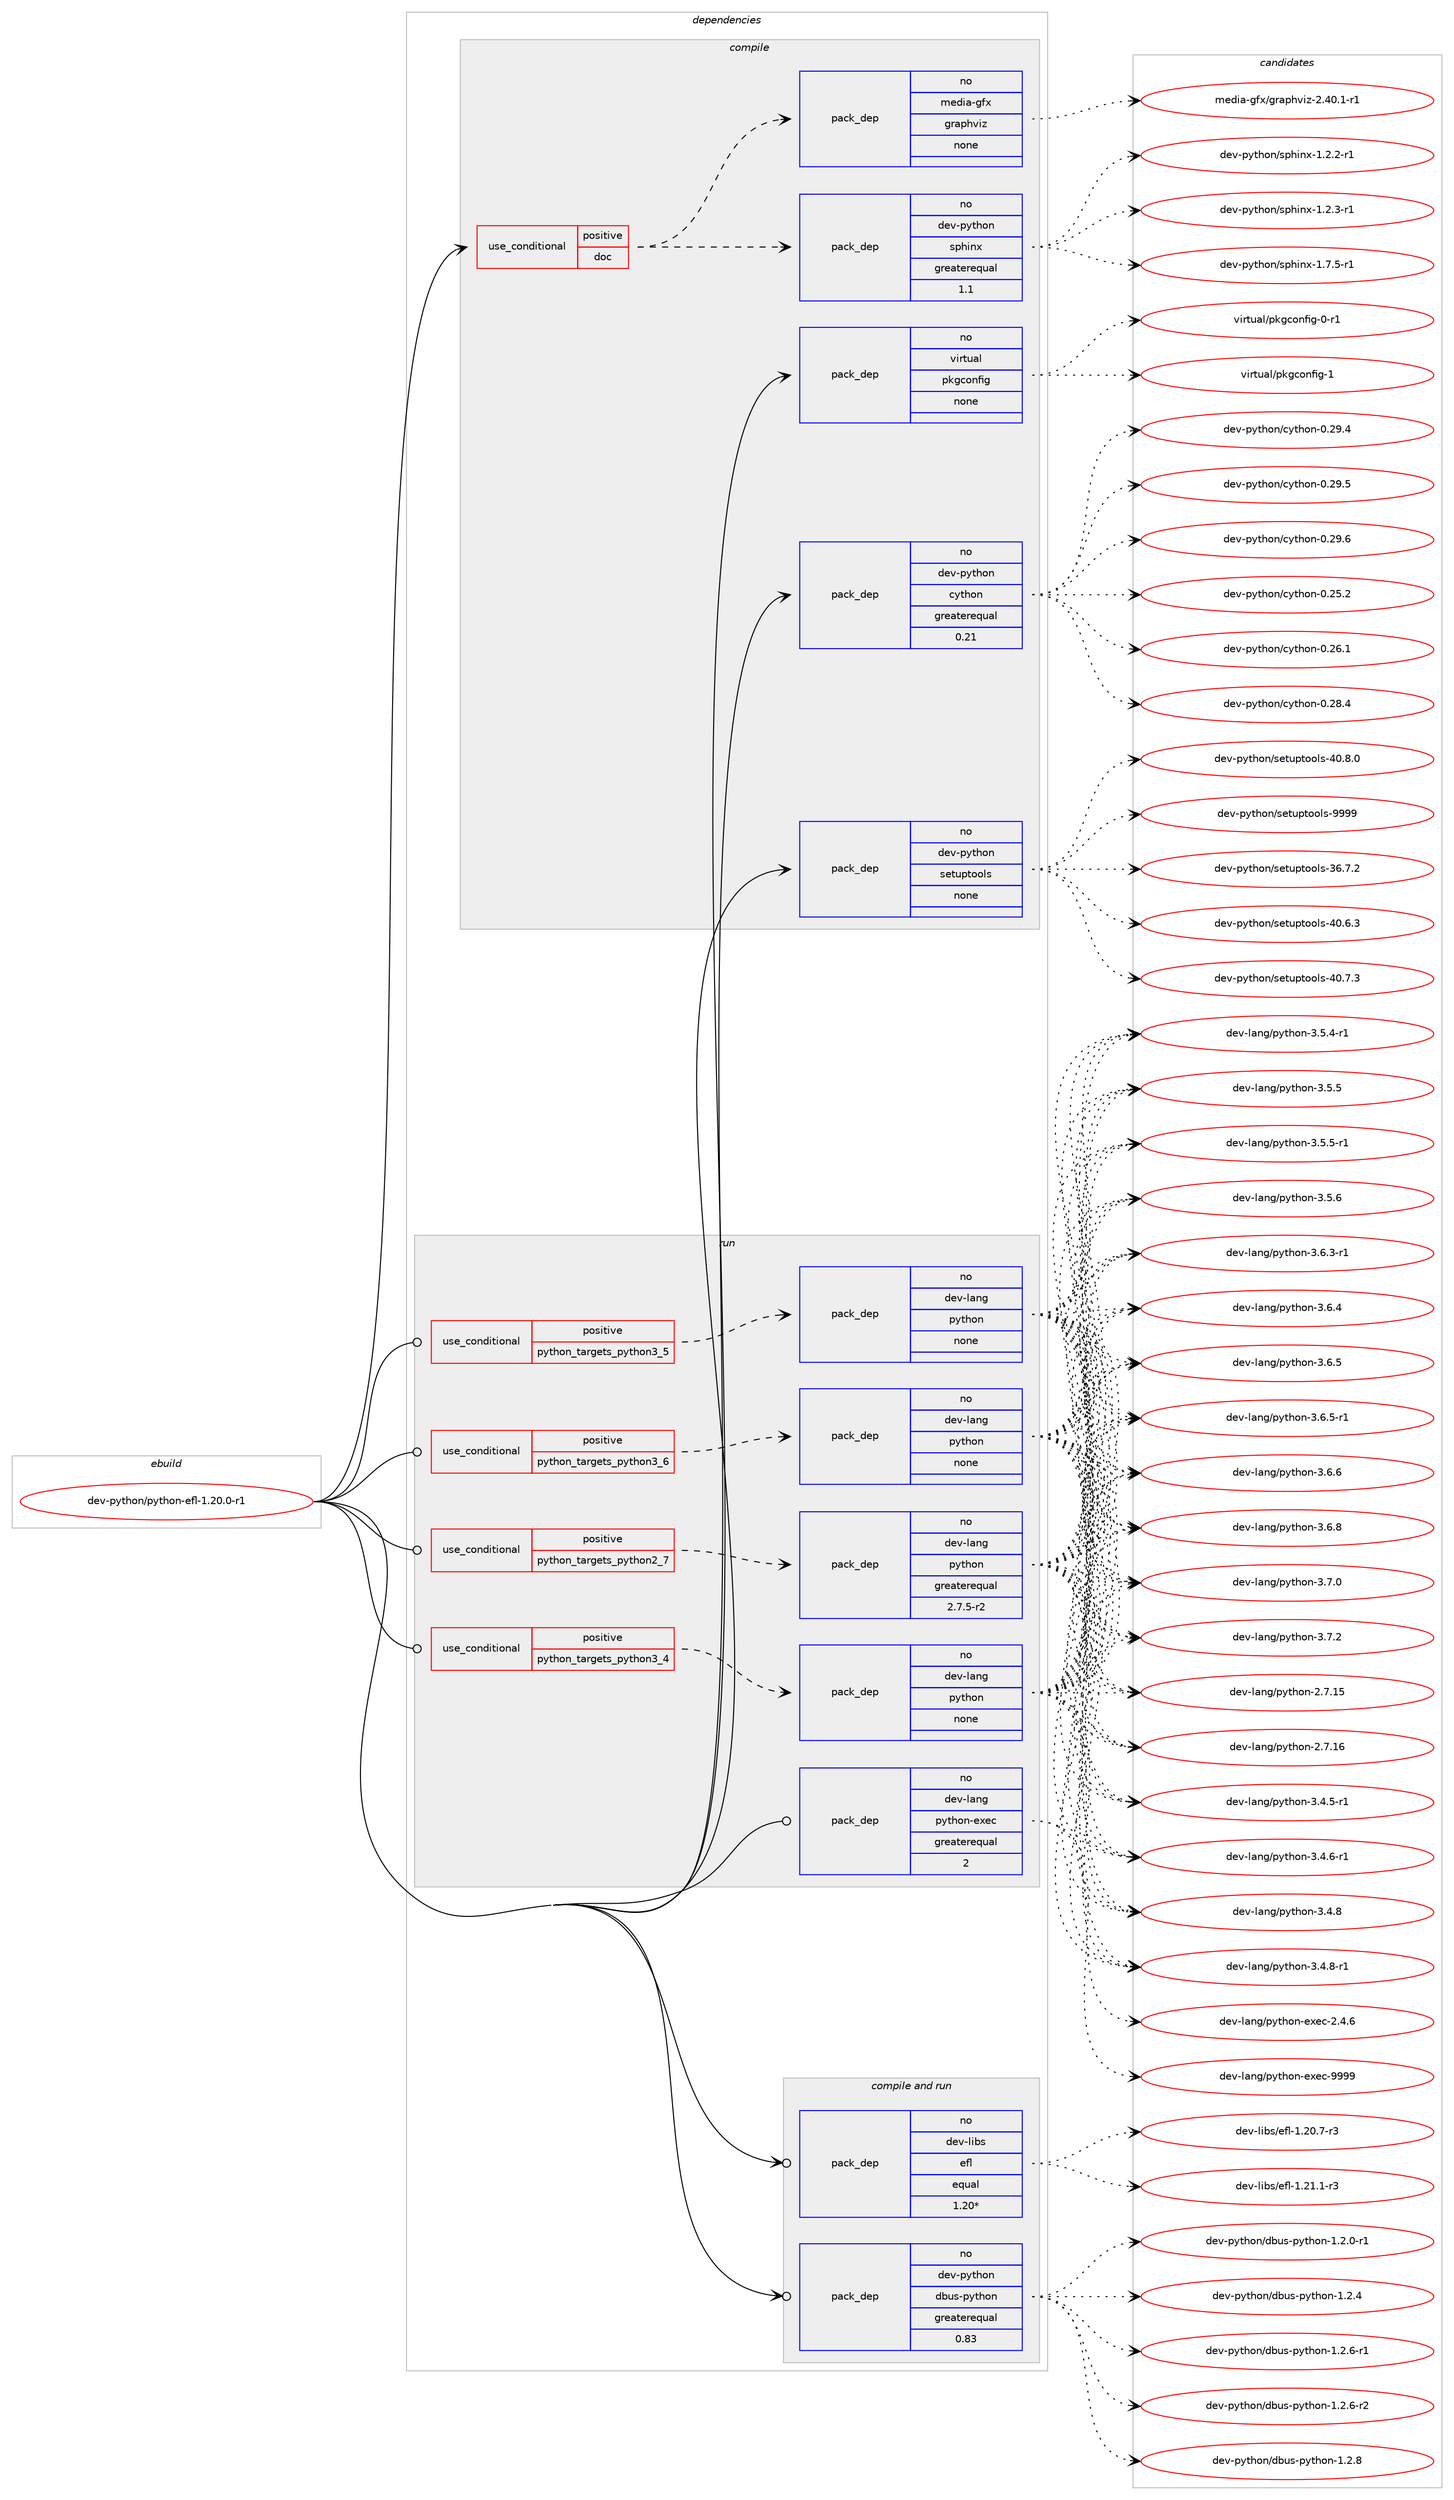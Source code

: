 digraph prolog {

# *************
# Graph options
# *************

newrank=true;
concentrate=true;
compound=true;
graph [rankdir=LR,fontname=Helvetica,fontsize=10,ranksep=1.5];#, ranksep=2.5, nodesep=0.2];
edge  [arrowhead=vee];
node  [fontname=Helvetica,fontsize=10];

# **********
# The ebuild
# **********

subgraph cluster_leftcol {
color=gray;
rank=same;
label=<<i>ebuild</i>>;
id [label="dev-python/python-efl-1.20.0-r1", color=red, width=4, href="../dev-python/python-efl-1.20.0-r1.svg"];
}

# ****************
# The dependencies
# ****************

subgraph cluster_midcol {
color=gray;
label=<<i>dependencies</i>>;
subgraph cluster_compile {
fillcolor="#eeeeee";
style=filled;
label=<<i>compile</i>>;
subgraph cond382594 {
dependency1434761 [label=<<TABLE BORDER="0" CELLBORDER="1" CELLSPACING="0" CELLPADDING="4"><TR><TD ROWSPAN="3" CELLPADDING="10">use_conditional</TD></TR><TR><TD>positive</TD></TR><TR><TD>doc</TD></TR></TABLE>>, shape=none, color=red];
subgraph pack1028814 {
dependency1434762 [label=<<TABLE BORDER="0" CELLBORDER="1" CELLSPACING="0" CELLPADDING="4" WIDTH="220"><TR><TD ROWSPAN="6" CELLPADDING="30">pack_dep</TD></TR><TR><TD WIDTH="110">no</TD></TR><TR><TD>dev-python</TD></TR><TR><TD>sphinx</TD></TR><TR><TD>greaterequal</TD></TR><TR><TD>1.1</TD></TR></TABLE>>, shape=none, color=blue];
}
dependency1434761:e -> dependency1434762:w [weight=20,style="dashed",arrowhead="vee"];
subgraph pack1028815 {
dependency1434763 [label=<<TABLE BORDER="0" CELLBORDER="1" CELLSPACING="0" CELLPADDING="4" WIDTH="220"><TR><TD ROWSPAN="6" CELLPADDING="30">pack_dep</TD></TR><TR><TD WIDTH="110">no</TD></TR><TR><TD>media-gfx</TD></TR><TR><TD>graphviz</TD></TR><TR><TD>none</TD></TR><TR><TD></TD></TR></TABLE>>, shape=none, color=blue];
}
dependency1434761:e -> dependency1434763:w [weight=20,style="dashed",arrowhead="vee"];
}
id:e -> dependency1434761:w [weight=20,style="solid",arrowhead="vee"];
subgraph pack1028816 {
dependency1434764 [label=<<TABLE BORDER="0" CELLBORDER="1" CELLSPACING="0" CELLPADDING="4" WIDTH="220"><TR><TD ROWSPAN="6" CELLPADDING="30">pack_dep</TD></TR><TR><TD WIDTH="110">no</TD></TR><TR><TD>dev-python</TD></TR><TR><TD>cython</TD></TR><TR><TD>greaterequal</TD></TR><TR><TD>0.21</TD></TR></TABLE>>, shape=none, color=blue];
}
id:e -> dependency1434764:w [weight=20,style="solid",arrowhead="vee"];
subgraph pack1028817 {
dependency1434765 [label=<<TABLE BORDER="0" CELLBORDER="1" CELLSPACING="0" CELLPADDING="4" WIDTH="220"><TR><TD ROWSPAN="6" CELLPADDING="30">pack_dep</TD></TR><TR><TD WIDTH="110">no</TD></TR><TR><TD>dev-python</TD></TR><TR><TD>setuptools</TD></TR><TR><TD>none</TD></TR><TR><TD></TD></TR></TABLE>>, shape=none, color=blue];
}
id:e -> dependency1434765:w [weight=20,style="solid",arrowhead="vee"];
subgraph pack1028818 {
dependency1434766 [label=<<TABLE BORDER="0" CELLBORDER="1" CELLSPACING="0" CELLPADDING="4" WIDTH="220"><TR><TD ROWSPAN="6" CELLPADDING="30">pack_dep</TD></TR><TR><TD WIDTH="110">no</TD></TR><TR><TD>virtual</TD></TR><TR><TD>pkgconfig</TD></TR><TR><TD>none</TD></TR><TR><TD></TD></TR></TABLE>>, shape=none, color=blue];
}
id:e -> dependency1434766:w [weight=20,style="solid",arrowhead="vee"];
}
subgraph cluster_compileandrun {
fillcolor="#eeeeee";
style=filled;
label=<<i>compile and run</i>>;
subgraph pack1028819 {
dependency1434767 [label=<<TABLE BORDER="0" CELLBORDER="1" CELLSPACING="0" CELLPADDING="4" WIDTH="220"><TR><TD ROWSPAN="6" CELLPADDING="30">pack_dep</TD></TR><TR><TD WIDTH="110">no</TD></TR><TR><TD>dev-libs</TD></TR><TR><TD>efl</TD></TR><TR><TD>equal</TD></TR><TR><TD>1.20*</TD></TR></TABLE>>, shape=none, color=blue];
}
id:e -> dependency1434767:w [weight=20,style="solid",arrowhead="odotvee"];
subgraph pack1028820 {
dependency1434768 [label=<<TABLE BORDER="0" CELLBORDER="1" CELLSPACING="0" CELLPADDING="4" WIDTH="220"><TR><TD ROWSPAN="6" CELLPADDING="30">pack_dep</TD></TR><TR><TD WIDTH="110">no</TD></TR><TR><TD>dev-python</TD></TR><TR><TD>dbus-python</TD></TR><TR><TD>greaterequal</TD></TR><TR><TD>0.83</TD></TR></TABLE>>, shape=none, color=blue];
}
id:e -> dependency1434768:w [weight=20,style="solid",arrowhead="odotvee"];
}
subgraph cluster_run {
fillcolor="#eeeeee";
style=filled;
label=<<i>run</i>>;
subgraph cond382595 {
dependency1434769 [label=<<TABLE BORDER="0" CELLBORDER="1" CELLSPACING="0" CELLPADDING="4"><TR><TD ROWSPAN="3" CELLPADDING="10">use_conditional</TD></TR><TR><TD>positive</TD></TR><TR><TD>python_targets_python2_7</TD></TR></TABLE>>, shape=none, color=red];
subgraph pack1028821 {
dependency1434770 [label=<<TABLE BORDER="0" CELLBORDER="1" CELLSPACING="0" CELLPADDING="4" WIDTH="220"><TR><TD ROWSPAN="6" CELLPADDING="30">pack_dep</TD></TR><TR><TD WIDTH="110">no</TD></TR><TR><TD>dev-lang</TD></TR><TR><TD>python</TD></TR><TR><TD>greaterequal</TD></TR><TR><TD>2.7.5-r2</TD></TR></TABLE>>, shape=none, color=blue];
}
dependency1434769:e -> dependency1434770:w [weight=20,style="dashed",arrowhead="vee"];
}
id:e -> dependency1434769:w [weight=20,style="solid",arrowhead="odot"];
subgraph cond382596 {
dependency1434771 [label=<<TABLE BORDER="0" CELLBORDER="1" CELLSPACING="0" CELLPADDING="4"><TR><TD ROWSPAN="3" CELLPADDING="10">use_conditional</TD></TR><TR><TD>positive</TD></TR><TR><TD>python_targets_python3_4</TD></TR></TABLE>>, shape=none, color=red];
subgraph pack1028822 {
dependency1434772 [label=<<TABLE BORDER="0" CELLBORDER="1" CELLSPACING="0" CELLPADDING="4" WIDTH="220"><TR><TD ROWSPAN="6" CELLPADDING="30">pack_dep</TD></TR><TR><TD WIDTH="110">no</TD></TR><TR><TD>dev-lang</TD></TR><TR><TD>python</TD></TR><TR><TD>none</TD></TR><TR><TD></TD></TR></TABLE>>, shape=none, color=blue];
}
dependency1434771:e -> dependency1434772:w [weight=20,style="dashed",arrowhead="vee"];
}
id:e -> dependency1434771:w [weight=20,style="solid",arrowhead="odot"];
subgraph cond382597 {
dependency1434773 [label=<<TABLE BORDER="0" CELLBORDER="1" CELLSPACING="0" CELLPADDING="4"><TR><TD ROWSPAN="3" CELLPADDING="10">use_conditional</TD></TR><TR><TD>positive</TD></TR><TR><TD>python_targets_python3_5</TD></TR></TABLE>>, shape=none, color=red];
subgraph pack1028823 {
dependency1434774 [label=<<TABLE BORDER="0" CELLBORDER="1" CELLSPACING="0" CELLPADDING="4" WIDTH="220"><TR><TD ROWSPAN="6" CELLPADDING="30">pack_dep</TD></TR><TR><TD WIDTH="110">no</TD></TR><TR><TD>dev-lang</TD></TR><TR><TD>python</TD></TR><TR><TD>none</TD></TR><TR><TD></TD></TR></TABLE>>, shape=none, color=blue];
}
dependency1434773:e -> dependency1434774:w [weight=20,style="dashed",arrowhead="vee"];
}
id:e -> dependency1434773:w [weight=20,style="solid",arrowhead="odot"];
subgraph cond382598 {
dependency1434775 [label=<<TABLE BORDER="0" CELLBORDER="1" CELLSPACING="0" CELLPADDING="4"><TR><TD ROWSPAN="3" CELLPADDING="10">use_conditional</TD></TR><TR><TD>positive</TD></TR><TR><TD>python_targets_python3_6</TD></TR></TABLE>>, shape=none, color=red];
subgraph pack1028824 {
dependency1434776 [label=<<TABLE BORDER="0" CELLBORDER="1" CELLSPACING="0" CELLPADDING="4" WIDTH="220"><TR><TD ROWSPAN="6" CELLPADDING="30">pack_dep</TD></TR><TR><TD WIDTH="110">no</TD></TR><TR><TD>dev-lang</TD></TR><TR><TD>python</TD></TR><TR><TD>none</TD></TR><TR><TD></TD></TR></TABLE>>, shape=none, color=blue];
}
dependency1434775:e -> dependency1434776:w [weight=20,style="dashed",arrowhead="vee"];
}
id:e -> dependency1434775:w [weight=20,style="solid",arrowhead="odot"];
subgraph pack1028825 {
dependency1434777 [label=<<TABLE BORDER="0" CELLBORDER="1" CELLSPACING="0" CELLPADDING="4" WIDTH="220"><TR><TD ROWSPAN="6" CELLPADDING="30">pack_dep</TD></TR><TR><TD WIDTH="110">no</TD></TR><TR><TD>dev-lang</TD></TR><TR><TD>python-exec</TD></TR><TR><TD>greaterequal</TD></TR><TR><TD>2</TD></TR></TABLE>>, shape=none, color=blue];
}
id:e -> dependency1434777:w [weight=20,style="solid",arrowhead="odot"];
}
}

# **************
# The candidates
# **************

subgraph cluster_choices {
rank=same;
color=gray;
label=<<i>candidates</i>>;

subgraph choice1028814 {
color=black;
nodesep=1;
choice10010111845112121116104111110471151121041051101204549465046504511449 [label="dev-python/sphinx-1.2.2-r1", color=red, width=4,href="../dev-python/sphinx-1.2.2-r1.svg"];
choice10010111845112121116104111110471151121041051101204549465046514511449 [label="dev-python/sphinx-1.2.3-r1", color=red, width=4,href="../dev-python/sphinx-1.2.3-r1.svg"];
choice10010111845112121116104111110471151121041051101204549465546534511449 [label="dev-python/sphinx-1.7.5-r1", color=red, width=4,href="../dev-python/sphinx-1.7.5-r1.svg"];
dependency1434762:e -> choice10010111845112121116104111110471151121041051101204549465046504511449:w [style=dotted,weight="100"];
dependency1434762:e -> choice10010111845112121116104111110471151121041051101204549465046514511449:w [style=dotted,weight="100"];
dependency1434762:e -> choice10010111845112121116104111110471151121041051101204549465546534511449:w [style=dotted,weight="100"];
}
subgraph choice1028815 {
color=black;
nodesep=1;
choice10910110010597451031021204710311497112104118105122455046524846494511449 [label="media-gfx/graphviz-2.40.1-r1", color=red, width=4,href="../media-gfx/graphviz-2.40.1-r1.svg"];
dependency1434763:e -> choice10910110010597451031021204710311497112104118105122455046524846494511449:w [style=dotted,weight="100"];
}
subgraph choice1028816 {
color=black;
nodesep=1;
choice10010111845112121116104111110479912111610411111045484650534650 [label="dev-python/cython-0.25.2", color=red, width=4,href="../dev-python/cython-0.25.2.svg"];
choice10010111845112121116104111110479912111610411111045484650544649 [label="dev-python/cython-0.26.1", color=red, width=4,href="../dev-python/cython-0.26.1.svg"];
choice10010111845112121116104111110479912111610411111045484650564652 [label="dev-python/cython-0.28.4", color=red, width=4,href="../dev-python/cython-0.28.4.svg"];
choice10010111845112121116104111110479912111610411111045484650574652 [label="dev-python/cython-0.29.4", color=red, width=4,href="../dev-python/cython-0.29.4.svg"];
choice10010111845112121116104111110479912111610411111045484650574653 [label="dev-python/cython-0.29.5", color=red, width=4,href="../dev-python/cython-0.29.5.svg"];
choice10010111845112121116104111110479912111610411111045484650574654 [label="dev-python/cython-0.29.6", color=red, width=4,href="../dev-python/cython-0.29.6.svg"];
dependency1434764:e -> choice10010111845112121116104111110479912111610411111045484650534650:w [style=dotted,weight="100"];
dependency1434764:e -> choice10010111845112121116104111110479912111610411111045484650544649:w [style=dotted,weight="100"];
dependency1434764:e -> choice10010111845112121116104111110479912111610411111045484650564652:w [style=dotted,weight="100"];
dependency1434764:e -> choice10010111845112121116104111110479912111610411111045484650574652:w [style=dotted,weight="100"];
dependency1434764:e -> choice10010111845112121116104111110479912111610411111045484650574653:w [style=dotted,weight="100"];
dependency1434764:e -> choice10010111845112121116104111110479912111610411111045484650574654:w [style=dotted,weight="100"];
}
subgraph choice1028817 {
color=black;
nodesep=1;
choice100101118451121211161041111104711510111611711211611111110811545515446554650 [label="dev-python/setuptools-36.7.2", color=red, width=4,href="../dev-python/setuptools-36.7.2.svg"];
choice100101118451121211161041111104711510111611711211611111110811545524846544651 [label="dev-python/setuptools-40.6.3", color=red, width=4,href="../dev-python/setuptools-40.6.3.svg"];
choice100101118451121211161041111104711510111611711211611111110811545524846554651 [label="dev-python/setuptools-40.7.3", color=red, width=4,href="../dev-python/setuptools-40.7.3.svg"];
choice100101118451121211161041111104711510111611711211611111110811545524846564648 [label="dev-python/setuptools-40.8.0", color=red, width=4,href="../dev-python/setuptools-40.8.0.svg"];
choice10010111845112121116104111110471151011161171121161111111081154557575757 [label="dev-python/setuptools-9999", color=red, width=4,href="../dev-python/setuptools-9999.svg"];
dependency1434765:e -> choice100101118451121211161041111104711510111611711211611111110811545515446554650:w [style=dotted,weight="100"];
dependency1434765:e -> choice100101118451121211161041111104711510111611711211611111110811545524846544651:w [style=dotted,weight="100"];
dependency1434765:e -> choice100101118451121211161041111104711510111611711211611111110811545524846554651:w [style=dotted,weight="100"];
dependency1434765:e -> choice100101118451121211161041111104711510111611711211611111110811545524846564648:w [style=dotted,weight="100"];
dependency1434765:e -> choice10010111845112121116104111110471151011161171121161111111081154557575757:w [style=dotted,weight="100"];
}
subgraph choice1028818 {
color=black;
nodesep=1;
choice11810511411611797108471121071039911111010210510345484511449 [label="virtual/pkgconfig-0-r1", color=red, width=4,href="../virtual/pkgconfig-0-r1.svg"];
choice1181051141161179710847112107103991111101021051034549 [label="virtual/pkgconfig-1", color=red, width=4,href="../virtual/pkgconfig-1.svg"];
dependency1434766:e -> choice11810511411611797108471121071039911111010210510345484511449:w [style=dotted,weight="100"];
dependency1434766:e -> choice1181051141161179710847112107103991111101021051034549:w [style=dotted,weight="100"];
}
subgraph choice1028819 {
color=black;
nodesep=1;
choice100101118451081059811547101102108454946504846554511451 [label="dev-libs/efl-1.20.7-r3", color=red, width=4,href="../dev-libs/efl-1.20.7-r3.svg"];
choice100101118451081059811547101102108454946504946494511451 [label="dev-libs/efl-1.21.1-r3", color=red, width=4,href="../dev-libs/efl-1.21.1-r3.svg"];
dependency1434767:e -> choice100101118451081059811547101102108454946504846554511451:w [style=dotted,weight="100"];
dependency1434767:e -> choice100101118451081059811547101102108454946504946494511451:w [style=dotted,weight="100"];
}
subgraph choice1028820 {
color=black;
nodesep=1;
choice100101118451121211161041111104710098117115451121211161041111104549465046484511449 [label="dev-python/dbus-python-1.2.0-r1", color=red, width=4,href="../dev-python/dbus-python-1.2.0-r1.svg"];
choice10010111845112121116104111110471009811711545112121116104111110454946504652 [label="dev-python/dbus-python-1.2.4", color=red, width=4,href="../dev-python/dbus-python-1.2.4.svg"];
choice100101118451121211161041111104710098117115451121211161041111104549465046544511449 [label="dev-python/dbus-python-1.2.6-r1", color=red, width=4,href="../dev-python/dbus-python-1.2.6-r1.svg"];
choice100101118451121211161041111104710098117115451121211161041111104549465046544511450 [label="dev-python/dbus-python-1.2.6-r2", color=red, width=4,href="../dev-python/dbus-python-1.2.6-r2.svg"];
choice10010111845112121116104111110471009811711545112121116104111110454946504656 [label="dev-python/dbus-python-1.2.8", color=red, width=4,href="../dev-python/dbus-python-1.2.8.svg"];
dependency1434768:e -> choice100101118451121211161041111104710098117115451121211161041111104549465046484511449:w [style=dotted,weight="100"];
dependency1434768:e -> choice10010111845112121116104111110471009811711545112121116104111110454946504652:w [style=dotted,weight="100"];
dependency1434768:e -> choice100101118451121211161041111104710098117115451121211161041111104549465046544511449:w [style=dotted,weight="100"];
dependency1434768:e -> choice100101118451121211161041111104710098117115451121211161041111104549465046544511450:w [style=dotted,weight="100"];
dependency1434768:e -> choice10010111845112121116104111110471009811711545112121116104111110454946504656:w [style=dotted,weight="100"];
}
subgraph choice1028821 {
color=black;
nodesep=1;
choice10010111845108971101034711212111610411111045504655464953 [label="dev-lang/python-2.7.15", color=red, width=4,href="../dev-lang/python-2.7.15.svg"];
choice10010111845108971101034711212111610411111045504655464954 [label="dev-lang/python-2.7.16", color=red, width=4,href="../dev-lang/python-2.7.16.svg"];
choice1001011184510897110103471121211161041111104551465246534511449 [label="dev-lang/python-3.4.5-r1", color=red, width=4,href="../dev-lang/python-3.4.5-r1.svg"];
choice1001011184510897110103471121211161041111104551465246544511449 [label="dev-lang/python-3.4.6-r1", color=red, width=4,href="../dev-lang/python-3.4.6-r1.svg"];
choice100101118451089711010347112121116104111110455146524656 [label="dev-lang/python-3.4.8", color=red, width=4,href="../dev-lang/python-3.4.8.svg"];
choice1001011184510897110103471121211161041111104551465246564511449 [label="dev-lang/python-3.4.8-r1", color=red, width=4,href="../dev-lang/python-3.4.8-r1.svg"];
choice1001011184510897110103471121211161041111104551465346524511449 [label="dev-lang/python-3.5.4-r1", color=red, width=4,href="../dev-lang/python-3.5.4-r1.svg"];
choice100101118451089711010347112121116104111110455146534653 [label="dev-lang/python-3.5.5", color=red, width=4,href="../dev-lang/python-3.5.5.svg"];
choice1001011184510897110103471121211161041111104551465346534511449 [label="dev-lang/python-3.5.5-r1", color=red, width=4,href="../dev-lang/python-3.5.5-r1.svg"];
choice100101118451089711010347112121116104111110455146534654 [label="dev-lang/python-3.5.6", color=red, width=4,href="../dev-lang/python-3.5.6.svg"];
choice1001011184510897110103471121211161041111104551465446514511449 [label="dev-lang/python-3.6.3-r1", color=red, width=4,href="../dev-lang/python-3.6.3-r1.svg"];
choice100101118451089711010347112121116104111110455146544652 [label="dev-lang/python-3.6.4", color=red, width=4,href="../dev-lang/python-3.6.4.svg"];
choice100101118451089711010347112121116104111110455146544653 [label="dev-lang/python-3.6.5", color=red, width=4,href="../dev-lang/python-3.6.5.svg"];
choice1001011184510897110103471121211161041111104551465446534511449 [label="dev-lang/python-3.6.5-r1", color=red, width=4,href="../dev-lang/python-3.6.5-r1.svg"];
choice100101118451089711010347112121116104111110455146544654 [label="dev-lang/python-3.6.6", color=red, width=4,href="../dev-lang/python-3.6.6.svg"];
choice100101118451089711010347112121116104111110455146544656 [label="dev-lang/python-3.6.8", color=red, width=4,href="../dev-lang/python-3.6.8.svg"];
choice100101118451089711010347112121116104111110455146554648 [label="dev-lang/python-3.7.0", color=red, width=4,href="../dev-lang/python-3.7.0.svg"];
choice100101118451089711010347112121116104111110455146554650 [label="dev-lang/python-3.7.2", color=red, width=4,href="../dev-lang/python-3.7.2.svg"];
dependency1434770:e -> choice10010111845108971101034711212111610411111045504655464953:w [style=dotted,weight="100"];
dependency1434770:e -> choice10010111845108971101034711212111610411111045504655464954:w [style=dotted,weight="100"];
dependency1434770:e -> choice1001011184510897110103471121211161041111104551465246534511449:w [style=dotted,weight="100"];
dependency1434770:e -> choice1001011184510897110103471121211161041111104551465246544511449:w [style=dotted,weight="100"];
dependency1434770:e -> choice100101118451089711010347112121116104111110455146524656:w [style=dotted,weight="100"];
dependency1434770:e -> choice1001011184510897110103471121211161041111104551465246564511449:w [style=dotted,weight="100"];
dependency1434770:e -> choice1001011184510897110103471121211161041111104551465346524511449:w [style=dotted,weight="100"];
dependency1434770:e -> choice100101118451089711010347112121116104111110455146534653:w [style=dotted,weight="100"];
dependency1434770:e -> choice1001011184510897110103471121211161041111104551465346534511449:w [style=dotted,weight="100"];
dependency1434770:e -> choice100101118451089711010347112121116104111110455146534654:w [style=dotted,weight="100"];
dependency1434770:e -> choice1001011184510897110103471121211161041111104551465446514511449:w [style=dotted,weight="100"];
dependency1434770:e -> choice100101118451089711010347112121116104111110455146544652:w [style=dotted,weight="100"];
dependency1434770:e -> choice100101118451089711010347112121116104111110455146544653:w [style=dotted,weight="100"];
dependency1434770:e -> choice1001011184510897110103471121211161041111104551465446534511449:w [style=dotted,weight="100"];
dependency1434770:e -> choice100101118451089711010347112121116104111110455146544654:w [style=dotted,weight="100"];
dependency1434770:e -> choice100101118451089711010347112121116104111110455146544656:w [style=dotted,weight="100"];
dependency1434770:e -> choice100101118451089711010347112121116104111110455146554648:w [style=dotted,weight="100"];
dependency1434770:e -> choice100101118451089711010347112121116104111110455146554650:w [style=dotted,weight="100"];
}
subgraph choice1028822 {
color=black;
nodesep=1;
choice10010111845108971101034711212111610411111045504655464953 [label="dev-lang/python-2.7.15", color=red, width=4,href="../dev-lang/python-2.7.15.svg"];
choice10010111845108971101034711212111610411111045504655464954 [label="dev-lang/python-2.7.16", color=red, width=4,href="../dev-lang/python-2.7.16.svg"];
choice1001011184510897110103471121211161041111104551465246534511449 [label="dev-lang/python-3.4.5-r1", color=red, width=4,href="../dev-lang/python-3.4.5-r1.svg"];
choice1001011184510897110103471121211161041111104551465246544511449 [label="dev-lang/python-3.4.6-r1", color=red, width=4,href="../dev-lang/python-3.4.6-r1.svg"];
choice100101118451089711010347112121116104111110455146524656 [label="dev-lang/python-3.4.8", color=red, width=4,href="../dev-lang/python-3.4.8.svg"];
choice1001011184510897110103471121211161041111104551465246564511449 [label="dev-lang/python-3.4.8-r1", color=red, width=4,href="../dev-lang/python-3.4.8-r1.svg"];
choice1001011184510897110103471121211161041111104551465346524511449 [label="dev-lang/python-3.5.4-r1", color=red, width=4,href="../dev-lang/python-3.5.4-r1.svg"];
choice100101118451089711010347112121116104111110455146534653 [label="dev-lang/python-3.5.5", color=red, width=4,href="../dev-lang/python-3.5.5.svg"];
choice1001011184510897110103471121211161041111104551465346534511449 [label="dev-lang/python-3.5.5-r1", color=red, width=4,href="../dev-lang/python-3.5.5-r1.svg"];
choice100101118451089711010347112121116104111110455146534654 [label="dev-lang/python-3.5.6", color=red, width=4,href="../dev-lang/python-3.5.6.svg"];
choice1001011184510897110103471121211161041111104551465446514511449 [label="dev-lang/python-3.6.3-r1", color=red, width=4,href="../dev-lang/python-3.6.3-r1.svg"];
choice100101118451089711010347112121116104111110455146544652 [label="dev-lang/python-3.6.4", color=red, width=4,href="../dev-lang/python-3.6.4.svg"];
choice100101118451089711010347112121116104111110455146544653 [label="dev-lang/python-3.6.5", color=red, width=4,href="../dev-lang/python-3.6.5.svg"];
choice1001011184510897110103471121211161041111104551465446534511449 [label="dev-lang/python-3.6.5-r1", color=red, width=4,href="../dev-lang/python-3.6.5-r1.svg"];
choice100101118451089711010347112121116104111110455146544654 [label="dev-lang/python-3.6.6", color=red, width=4,href="../dev-lang/python-3.6.6.svg"];
choice100101118451089711010347112121116104111110455146544656 [label="dev-lang/python-3.6.8", color=red, width=4,href="../dev-lang/python-3.6.8.svg"];
choice100101118451089711010347112121116104111110455146554648 [label="dev-lang/python-3.7.0", color=red, width=4,href="../dev-lang/python-3.7.0.svg"];
choice100101118451089711010347112121116104111110455146554650 [label="dev-lang/python-3.7.2", color=red, width=4,href="../dev-lang/python-3.7.2.svg"];
dependency1434772:e -> choice10010111845108971101034711212111610411111045504655464953:w [style=dotted,weight="100"];
dependency1434772:e -> choice10010111845108971101034711212111610411111045504655464954:w [style=dotted,weight="100"];
dependency1434772:e -> choice1001011184510897110103471121211161041111104551465246534511449:w [style=dotted,weight="100"];
dependency1434772:e -> choice1001011184510897110103471121211161041111104551465246544511449:w [style=dotted,weight="100"];
dependency1434772:e -> choice100101118451089711010347112121116104111110455146524656:w [style=dotted,weight="100"];
dependency1434772:e -> choice1001011184510897110103471121211161041111104551465246564511449:w [style=dotted,weight="100"];
dependency1434772:e -> choice1001011184510897110103471121211161041111104551465346524511449:w [style=dotted,weight="100"];
dependency1434772:e -> choice100101118451089711010347112121116104111110455146534653:w [style=dotted,weight="100"];
dependency1434772:e -> choice1001011184510897110103471121211161041111104551465346534511449:w [style=dotted,weight="100"];
dependency1434772:e -> choice100101118451089711010347112121116104111110455146534654:w [style=dotted,weight="100"];
dependency1434772:e -> choice1001011184510897110103471121211161041111104551465446514511449:w [style=dotted,weight="100"];
dependency1434772:e -> choice100101118451089711010347112121116104111110455146544652:w [style=dotted,weight="100"];
dependency1434772:e -> choice100101118451089711010347112121116104111110455146544653:w [style=dotted,weight="100"];
dependency1434772:e -> choice1001011184510897110103471121211161041111104551465446534511449:w [style=dotted,weight="100"];
dependency1434772:e -> choice100101118451089711010347112121116104111110455146544654:w [style=dotted,weight="100"];
dependency1434772:e -> choice100101118451089711010347112121116104111110455146544656:w [style=dotted,weight="100"];
dependency1434772:e -> choice100101118451089711010347112121116104111110455146554648:w [style=dotted,weight="100"];
dependency1434772:e -> choice100101118451089711010347112121116104111110455146554650:w [style=dotted,weight="100"];
}
subgraph choice1028823 {
color=black;
nodesep=1;
choice10010111845108971101034711212111610411111045504655464953 [label="dev-lang/python-2.7.15", color=red, width=4,href="../dev-lang/python-2.7.15.svg"];
choice10010111845108971101034711212111610411111045504655464954 [label="dev-lang/python-2.7.16", color=red, width=4,href="../dev-lang/python-2.7.16.svg"];
choice1001011184510897110103471121211161041111104551465246534511449 [label="dev-lang/python-3.4.5-r1", color=red, width=4,href="../dev-lang/python-3.4.5-r1.svg"];
choice1001011184510897110103471121211161041111104551465246544511449 [label="dev-lang/python-3.4.6-r1", color=red, width=4,href="../dev-lang/python-3.4.6-r1.svg"];
choice100101118451089711010347112121116104111110455146524656 [label="dev-lang/python-3.4.8", color=red, width=4,href="../dev-lang/python-3.4.8.svg"];
choice1001011184510897110103471121211161041111104551465246564511449 [label="dev-lang/python-3.4.8-r1", color=red, width=4,href="../dev-lang/python-3.4.8-r1.svg"];
choice1001011184510897110103471121211161041111104551465346524511449 [label="dev-lang/python-3.5.4-r1", color=red, width=4,href="../dev-lang/python-3.5.4-r1.svg"];
choice100101118451089711010347112121116104111110455146534653 [label="dev-lang/python-3.5.5", color=red, width=4,href="../dev-lang/python-3.5.5.svg"];
choice1001011184510897110103471121211161041111104551465346534511449 [label="dev-lang/python-3.5.5-r1", color=red, width=4,href="../dev-lang/python-3.5.5-r1.svg"];
choice100101118451089711010347112121116104111110455146534654 [label="dev-lang/python-3.5.6", color=red, width=4,href="../dev-lang/python-3.5.6.svg"];
choice1001011184510897110103471121211161041111104551465446514511449 [label="dev-lang/python-3.6.3-r1", color=red, width=4,href="../dev-lang/python-3.6.3-r1.svg"];
choice100101118451089711010347112121116104111110455146544652 [label="dev-lang/python-3.6.4", color=red, width=4,href="../dev-lang/python-3.6.4.svg"];
choice100101118451089711010347112121116104111110455146544653 [label="dev-lang/python-3.6.5", color=red, width=4,href="../dev-lang/python-3.6.5.svg"];
choice1001011184510897110103471121211161041111104551465446534511449 [label="dev-lang/python-3.6.5-r1", color=red, width=4,href="../dev-lang/python-3.6.5-r1.svg"];
choice100101118451089711010347112121116104111110455146544654 [label="dev-lang/python-3.6.6", color=red, width=4,href="../dev-lang/python-3.6.6.svg"];
choice100101118451089711010347112121116104111110455146544656 [label="dev-lang/python-3.6.8", color=red, width=4,href="../dev-lang/python-3.6.8.svg"];
choice100101118451089711010347112121116104111110455146554648 [label="dev-lang/python-3.7.0", color=red, width=4,href="../dev-lang/python-3.7.0.svg"];
choice100101118451089711010347112121116104111110455146554650 [label="dev-lang/python-3.7.2", color=red, width=4,href="../dev-lang/python-3.7.2.svg"];
dependency1434774:e -> choice10010111845108971101034711212111610411111045504655464953:w [style=dotted,weight="100"];
dependency1434774:e -> choice10010111845108971101034711212111610411111045504655464954:w [style=dotted,weight="100"];
dependency1434774:e -> choice1001011184510897110103471121211161041111104551465246534511449:w [style=dotted,weight="100"];
dependency1434774:e -> choice1001011184510897110103471121211161041111104551465246544511449:w [style=dotted,weight="100"];
dependency1434774:e -> choice100101118451089711010347112121116104111110455146524656:w [style=dotted,weight="100"];
dependency1434774:e -> choice1001011184510897110103471121211161041111104551465246564511449:w [style=dotted,weight="100"];
dependency1434774:e -> choice1001011184510897110103471121211161041111104551465346524511449:w [style=dotted,weight="100"];
dependency1434774:e -> choice100101118451089711010347112121116104111110455146534653:w [style=dotted,weight="100"];
dependency1434774:e -> choice1001011184510897110103471121211161041111104551465346534511449:w [style=dotted,weight="100"];
dependency1434774:e -> choice100101118451089711010347112121116104111110455146534654:w [style=dotted,weight="100"];
dependency1434774:e -> choice1001011184510897110103471121211161041111104551465446514511449:w [style=dotted,weight="100"];
dependency1434774:e -> choice100101118451089711010347112121116104111110455146544652:w [style=dotted,weight="100"];
dependency1434774:e -> choice100101118451089711010347112121116104111110455146544653:w [style=dotted,weight="100"];
dependency1434774:e -> choice1001011184510897110103471121211161041111104551465446534511449:w [style=dotted,weight="100"];
dependency1434774:e -> choice100101118451089711010347112121116104111110455146544654:w [style=dotted,weight="100"];
dependency1434774:e -> choice100101118451089711010347112121116104111110455146544656:w [style=dotted,weight="100"];
dependency1434774:e -> choice100101118451089711010347112121116104111110455146554648:w [style=dotted,weight="100"];
dependency1434774:e -> choice100101118451089711010347112121116104111110455146554650:w [style=dotted,weight="100"];
}
subgraph choice1028824 {
color=black;
nodesep=1;
choice10010111845108971101034711212111610411111045504655464953 [label="dev-lang/python-2.7.15", color=red, width=4,href="../dev-lang/python-2.7.15.svg"];
choice10010111845108971101034711212111610411111045504655464954 [label="dev-lang/python-2.7.16", color=red, width=4,href="../dev-lang/python-2.7.16.svg"];
choice1001011184510897110103471121211161041111104551465246534511449 [label="dev-lang/python-3.4.5-r1", color=red, width=4,href="../dev-lang/python-3.4.5-r1.svg"];
choice1001011184510897110103471121211161041111104551465246544511449 [label="dev-lang/python-3.4.6-r1", color=red, width=4,href="../dev-lang/python-3.4.6-r1.svg"];
choice100101118451089711010347112121116104111110455146524656 [label="dev-lang/python-3.4.8", color=red, width=4,href="../dev-lang/python-3.4.8.svg"];
choice1001011184510897110103471121211161041111104551465246564511449 [label="dev-lang/python-3.4.8-r1", color=red, width=4,href="../dev-lang/python-3.4.8-r1.svg"];
choice1001011184510897110103471121211161041111104551465346524511449 [label="dev-lang/python-3.5.4-r1", color=red, width=4,href="../dev-lang/python-3.5.4-r1.svg"];
choice100101118451089711010347112121116104111110455146534653 [label="dev-lang/python-3.5.5", color=red, width=4,href="../dev-lang/python-3.5.5.svg"];
choice1001011184510897110103471121211161041111104551465346534511449 [label="dev-lang/python-3.5.5-r1", color=red, width=4,href="../dev-lang/python-3.5.5-r1.svg"];
choice100101118451089711010347112121116104111110455146534654 [label="dev-lang/python-3.5.6", color=red, width=4,href="../dev-lang/python-3.5.6.svg"];
choice1001011184510897110103471121211161041111104551465446514511449 [label="dev-lang/python-3.6.3-r1", color=red, width=4,href="../dev-lang/python-3.6.3-r1.svg"];
choice100101118451089711010347112121116104111110455146544652 [label="dev-lang/python-3.6.4", color=red, width=4,href="../dev-lang/python-3.6.4.svg"];
choice100101118451089711010347112121116104111110455146544653 [label="dev-lang/python-3.6.5", color=red, width=4,href="../dev-lang/python-3.6.5.svg"];
choice1001011184510897110103471121211161041111104551465446534511449 [label="dev-lang/python-3.6.5-r1", color=red, width=4,href="../dev-lang/python-3.6.5-r1.svg"];
choice100101118451089711010347112121116104111110455146544654 [label="dev-lang/python-3.6.6", color=red, width=4,href="../dev-lang/python-3.6.6.svg"];
choice100101118451089711010347112121116104111110455146544656 [label="dev-lang/python-3.6.8", color=red, width=4,href="../dev-lang/python-3.6.8.svg"];
choice100101118451089711010347112121116104111110455146554648 [label="dev-lang/python-3.7.0", color=red, width=4,href="../dev-lang/python-3.7.0.svg"];
choice100101118451089711010347112121116104111110455146554650 [label="dev-lang/python-3.7.2", color=red, width=4,href="../dev-lang/python-3.7.2.svg"];
dependency1434776:e -> choice10010111845108971101034711212111610411111045504655464953:w [style=dotted,weight="100"];
dependency1434776:e -> choice10010111845108971101034711212111610411111045504655464954:w [style=dotted,weight="100"];
dependency1434776:e -> choice1001011184510897110103471121211161041111104551465246534511449:w [style=dotted,weight="100"];
dependency1434776:e -> choice1001011184510897110103471121211161041111104551465246544511449:w [style=dotted,weight="100"];
dependency1434776:e -> choice100101118451089711010347112121116104111110455146524656:w [style=dotted,weight="100"];
dependency1434776:e -> choice1001011184510897110103471121211161041111104551465246564511449:w [style=dotted,weight="100"];
dependency1434776:e -> choice1001011184510897110103471121211161041111104551465346524511449:w [style=dotted,weight="100"];
dependency1434776:e -> choice100101118451089711010347112121116104111110455146534653:w [style=dotted,weight="100"];
dependency1434776:e -> choice1001011184510897110103471121211161041111104551465346534511449:w [style=dotted,weight="100"];
dependency1434776:e -> choice100101118451089711010347112121116104111110455146534654:w [style=dotted,weight="100"];
dependency1434776:e -> choice1001011184510897110103471121211161041111104551465446514511449:w [style=dotted,weight="100"];
dependency1434776:e -> choice100101118451089711010347112121116104111110455146544652:w [style=dotted,weight="100"];
dependency1434776:e -> choice100101118451089711010347112121116104111110455146544653:w [style=dotted,weight="100"];
dependency1434776:e -> choice1001011184510897110103471121211161041111104551465446534511449:w [style=dotted,weight="100"];
dependency1434776:e -> choice100101118451089711010347112121116104111110455146544654:w [style=dotted,weight="100"];
dependency1434776:e -> choice100101118451089711010347112121116104111110455146544656:w [style=dotted,weight="100"];
dependency1434776:e -> choice100101118451089711010347112121116104111110455146554648:w [style=dotted,weight="100"];
dependency1434776:e -> choice100101118451089711010347112121116104111110455146554650:w [style=dotted,weight="100"];
}
subgraph choice1028825 {
color=black;
nodesep=1;
choice1001011184510897110103471121211161041111104510112010199455046524654 [label="dev-lang/python-exec-2.4.6", color=red, width=4,href="../dev-lang/python-exec-2.4.6.svg"];
choice10010111845108971101034711212111610411111045101120101994557575757 [label="dev-lang/python-exec-9999", color=red, width=4,href="../dev-lang/python-exec-9999.svg"];
dependency1434777:e -> choice1001011184510897110103471121211161041111104510112010199455046524654:w [style=dotted,weight="100"];
dependency1434777:e -> choice10010111845108971101034711212111610411111045101120101994557575757:w [style=dotted,weight="100"];
}
}

}
